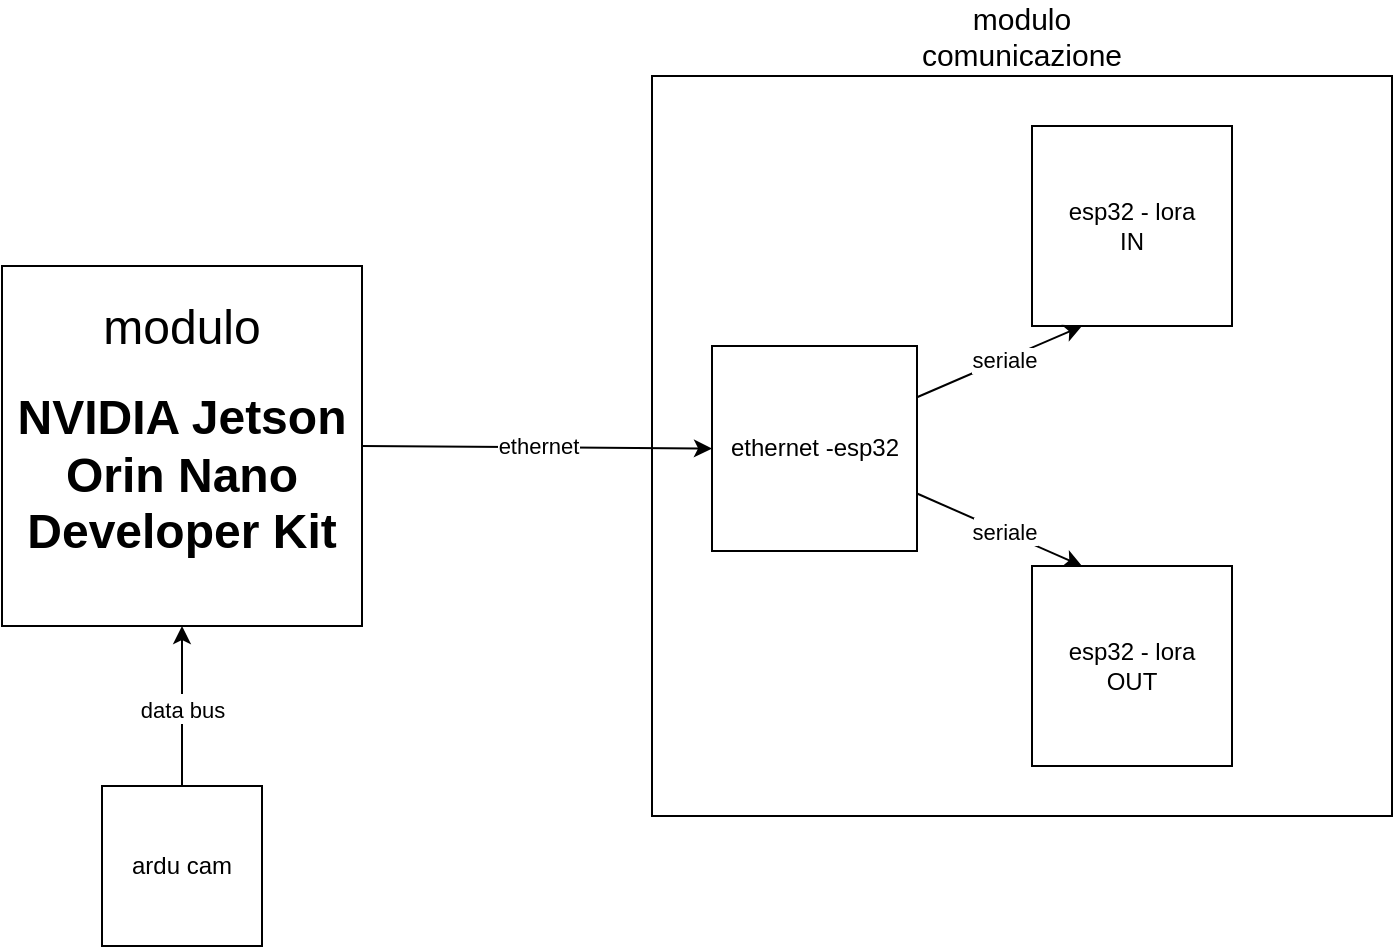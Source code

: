 <mxfile version="24.8.4">
  <diagram name="Page-1" id="2KPzPnXgYM4R99RsZ1ky">
    <mxGraphModel dx="1368" dy="790" grid="1" gridSize="10" guides="1" tooltips="1" connect="1" arrows="1" fold="1" page="1" pageScale="1" pageWidth="850" pageHeight="1100" math="0" shadow="0">
      <root>
        <mxCell id="0" />
        <mxCell id="1" parent="0" />
        <mxCell id="hoh3EuwTxuwFWzyWpe4k-1" value="&lt;font style=&quot;font-size: 24px;&quot;&gt;modulo &lt;br&gt;&lt;/font&gt;&lt;h1 style=&quot;font-size: 24px;&quot; class=&quot;product-summary-name-without-seo Product-Summary-Name ng-star-inserted&quot;&gt;&lt;font style=&quot;font-size: 24px;&quot;&gt;&lt;span class=&quot;product-summary-name--Original&quot;&gt; NVIDIA Jetson Orin Nano Developer Kit&lt;/span&gt;&lt;/font&gt;&lt;/h1&gt;" style="whiteSpace=wrap;html=1;aspect=fixed;" vertex="1" parent="1">
          <mxGeometry x="100" y="140" width="180" height="180" as="geometry" />
        </mxCell>
        <mxCell id="hoh3EuwTxuwFWzyWpe4k-2" value="" style="whiteSpace=wrap;html=1;aspect=fixed;" vertex="1" parent="1">
          <mxGeometry x="425" y="45" width="370" height="370" as="geometry" />
        </mxCell>
        <mxCell id="hoh3EuwTxuwFWzyWpe4k-3" value="&lt;div&gt;esp32 - lora &lt;br&gt;&lt;/div&gt;&lt;div&gt;IN&lt;br&gt;&lt;/div&gt;" style="whiteSpace=wrap;html=1;aspect=fixed;" vertex="1" parent="1">
          <mxGeometry x="615" y="70" width="100" height="100" as="geometry" />
        </mxCell>
        <mxCell id="hoh3EuwTxuwFWzyWpe4k-4" value="ethernet -esp32" style="whiteSpace=wrap;html=1;aspect=fixed;" vertex="1" parent="1">
          <mxGeometry x="455" y="180" width="102.5" height="102.5" as="geometry" />
        </mxCell>
        <mxCell id="hoh3EuwTxuwFWzyWpe4k-5" value="&lt;div&gt;esp32 - lora&lt;/div&gt;&lt;div&gt;OUT&lt;br&gt;&lt;/div&gt;" style="whiteSpace=wrap;html=1;aspect=fixed;" vertex="1" parent="1">
          <mxGeometry x="615" y="290" width="100" height="100" as="geometry" />
        </mxCell>
        <mxCell id="hoh3EuwTxuwFWzyWpe4k-6" value="&lt;font style=&quot;font-size: 15px;&quot;&gt;modulo comunicazione&lt;/font&gt;" style="text;html=1;align=center;verticalAlign=middle;whiteSpace=wrap;rounded=0;strokeWidth=7;" vertex="1" parent="1">
          <mxGeometry x="580" y="10" width="60" height="30" as="geometry" />
        </mxCell>
        <mxCell id="hoh3EuwTxuwFWzyWpe4k-7" value="" style="endArrow=classic;html=1;rounded=0;exitX=1;exitY=0.5;exitDx=0;exitDy=0;entryX=0;entryY=0.5;entryDx=0;entryDy=0;" edge="1" parent="1" source="hoh3EuwTxuwFWzyWpe4k-1" target="hoh3EuwTxuwFWzyWpe4k-4">
          <mxGeometry relative="1" as="geometry">
            <mxPoint x="370" y="240" as="sourcePoint" />
            <mxPoint x="470" y="240" as="targetPoint" />
          </mxGeometry>
        </mxCell>
        <mxCell id="hoh3EuwTxuwFWzyWpe4k-8" value="Label" style="edgeLabel;resizable=0;html=1;;align=center;verticalAlign=middle;" connectable="0" vertex="1" parent="hoh3EuwTxuwFWzyWpe4k-7">
          <mxGeometry relative="1" as="geometry" />
        </mxCell>
        <mxCell id="hoh3EuwTxuwFWzyWpe4k-9" value="Text" style="edgeLabel;html=1;align=center;verticalAlign=middle;resizable=0;points=[];" vertex="1" connectable="0" parent="hoh3EuwTxuwFWzyWpe4k-7">
          <mxGeometry x="0.006" y="2" relative="1" as="geometry">
            <mxPoint as="offset" />
          </mxGeometry>
        </mxCell>
        <mxCell id="hoh3EuwTxuwFWzyWpe4k-10" value="ethernet" style="edgeLabel;html=1;align=center;verticalAlign=middle;resizable=0;points=[];" vertex="1" connectable="0" parent="hoh3EuwTxuwFWzyWpe4k-7">
          <mxGeometry x="0.001" y="1" relative="1" as="geometry">
            <mxPoint as="offset" />
          </mxGeometry>
        </mxCell>
        <mxCell id="hoh3EuwTxuwFWzyWpe4k-11" value="" style="endArrow=classic;html=1;rounded=0;entryX=0.25;entryY=0;entryDx=0;entryDy=0;" edge="1" parent="1" source="hoh3EuwTxuwFWzyWpe4k-4" target="hoh3EuwTxuwFWzyWpe4k-5">
          <mxGeometry relative="1" as="geometry">
            <mxPoint x="610" y="330" as="sourcePoint" />
            <mxPoint x="710" y="330" as="targetPoint" />
          </mxGeometry>
        </mxCell>
        <mxCell id="hoh3EuwTxuwFWzyWpe4k-12" value="Label" style="edgeLabel;resizable=0;html=1;;align=center;verticalAlign=middle;" connectable="0" vertex="1" parent="hoh3EuwTxuwFWzyWpe4k-11">
          <mxGeometry relative="1" as="geometry" />
        </mxCell>
        <mxCell id="hoh3EuwTxuwFWzyWpe4k-13" value="seriale" style="edgeLabel;html=1;align=center;verticalAlign=middle;resizable=0;points=[];" vertex="1" connectable="0" parent="hoh3EuwTxuwFWzyWpe4k-11">
          <mxGeometry x="0.048" relative="1" as="geometry">
            <mxPoint as="offset" />
          </mxGeometry>
        </mxCell>
        <mxCell id="hoh3EuwTxuwFWzyWpe4k-14" value="" style="endArrow=classic;html=1;rounded=0;exitX=1;exitY=0.25;exitDx=0;exitDy=0;entryX=0.25;entryY=1;entryDx=0;entryDy=0;" edge="1" parent="1" source="hoh3EuwTxuwFWzyWpe4k-4" target="hoh3EuwTxuwFWzyWpe4k-3">
          <mxGeometry relative="1" as="geometry">
            <mxPoint x="568" y="261" as="sourcePoint" />
            <mxPoint x="663" y="299" as="targetPoint" />
          </mxGeometry>
        </mxCell>
        <mxCell id="hoh3EuwTxuwFWzyWpe4k-15" value="Label" style="edgeLabel;resizable=0;html=1;;align=center;verticalAlign=middle;" connectable="0" vertex="1" parent="hoh3EuwTxuwFWzyWpe4k-14">
          <mxGeometry relative="1" as="geometry" />
        </mxCell>
        <mxCell id="hoh3EuwTxuwFWzyWpe4k-16" value="seriale" style="edgeLabel;html=1;align=center;verticalAlign=middle;resizable=0;points=[];" vertex="1" connectable="0" parent="hoh3EuwTxuwFWzyWpe4k-14">
          <mxGeometry x="0.048" relative="1" as="geometry">
            <mxPoint as="offset" />
          </mxGeometry>
        </mxCell>
        <mxCell id="hoh3EuwTxuwFWzyWpe4k-33" value="ardu cam" style="whiteSpace=wrap;html=1;aspect=fixed;" vertex="1" parent="1">
          <mxGeometry x="150" y="400" width="80" height="80" as="geometry" />
        </mxCell>
        <mxCell id="hoh3EuwTxuwFWzyWpe4k-34" value="" style="endArrow=classic;html=1;rounded=0;exitX=0.5;exitY=0;exitDx=0;exitDy=0;entryX=0.5;entryY=1;entryDx=0;entryDy=0;" edge="1" parent="1" source="hoh3EuwTxuwFWzyWpe4k-33" target="hoh3EuwTxuwFWzyWpe4k-1">
          <mxGeometry relative="1" as="geometry">
            <mxPoint x="350" y="280" as="sourcePoint" />
            <mxPoint x="450" y="280" as="targetPoint" />
          </mxGeometry>
        </mxCell>
        <mxCell id="hoh3EuwTxuwFWzyWpe4k-35" value="Label" style="edgeLabel;resizable=0;html=1;;align=center;verticalAlign=middle;" connectable="0" vertex="1" parent="hoh3EuwTxuwFWzyWpe4k-34">
          <mxGeometry relative="1" as="geometry" />
        </mxCell>
        <mxCell id="hoh3EuwTxuwFWzyWpe4k-36" value="data bus" style="edgeLabel;html=1;align=center;verticalAlign=middle;resizable=0;points=[];" vertex="1" connectable="0" parent="hoh3EuwTxuwFWzyWpe4k-34">
          <mxGeometry x="-0.05" y="-7" relative="1" as="geometry">
            <mxPoint x="-7" as="offset" />
          </mxGeometry>
        </mxCell>
      </root>
    </mxGraphModel>
  </diagram>
</mxfile>
